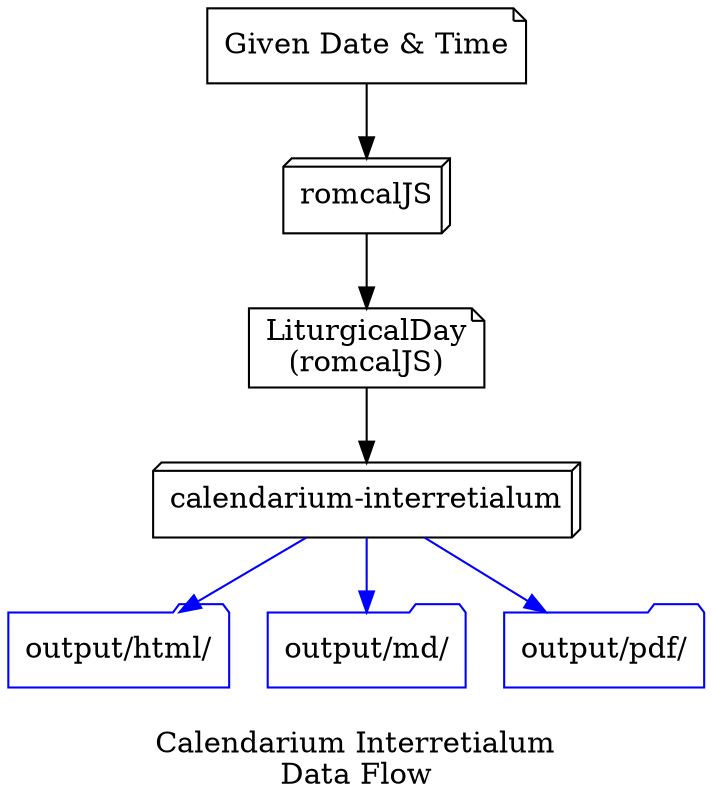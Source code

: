 digraph {
    label = "\nCalendarium Interretialum\nData Flow";
    node [shape = box;];
    
    currentDate -> romcalJS;
    romcalJS -> romcalLiturgicalDay;
    romcalLiturgicalDay -> calendariumInterretialum;
    
    calendariumInterretialum -> outputHtml [color = blue;];
    calendariumInterretialum -> outputMarkdown [color = blue;];
    calendariumInterretialum -> outputPdf [color = blue;];
    
    currentDate [shape = note;label = "Given Date & Time";];
    romcalJS [shape = box3d;];
    romcalLiturgicalDay [shape = note;label = "LiturgicalDay\n(romcalJS)";];
    calendariumInterretialum [label = "calendarium-interretialum";shape = box3d;];
    
    outputHtml [shape = folder;label = "output/html/";color = blue;];
    outputMarkdown [shape = folder;label = "output/md/";color = blue;];
    outputPdf [shape = folder;label = "output/pdf/";color = blue;];
}